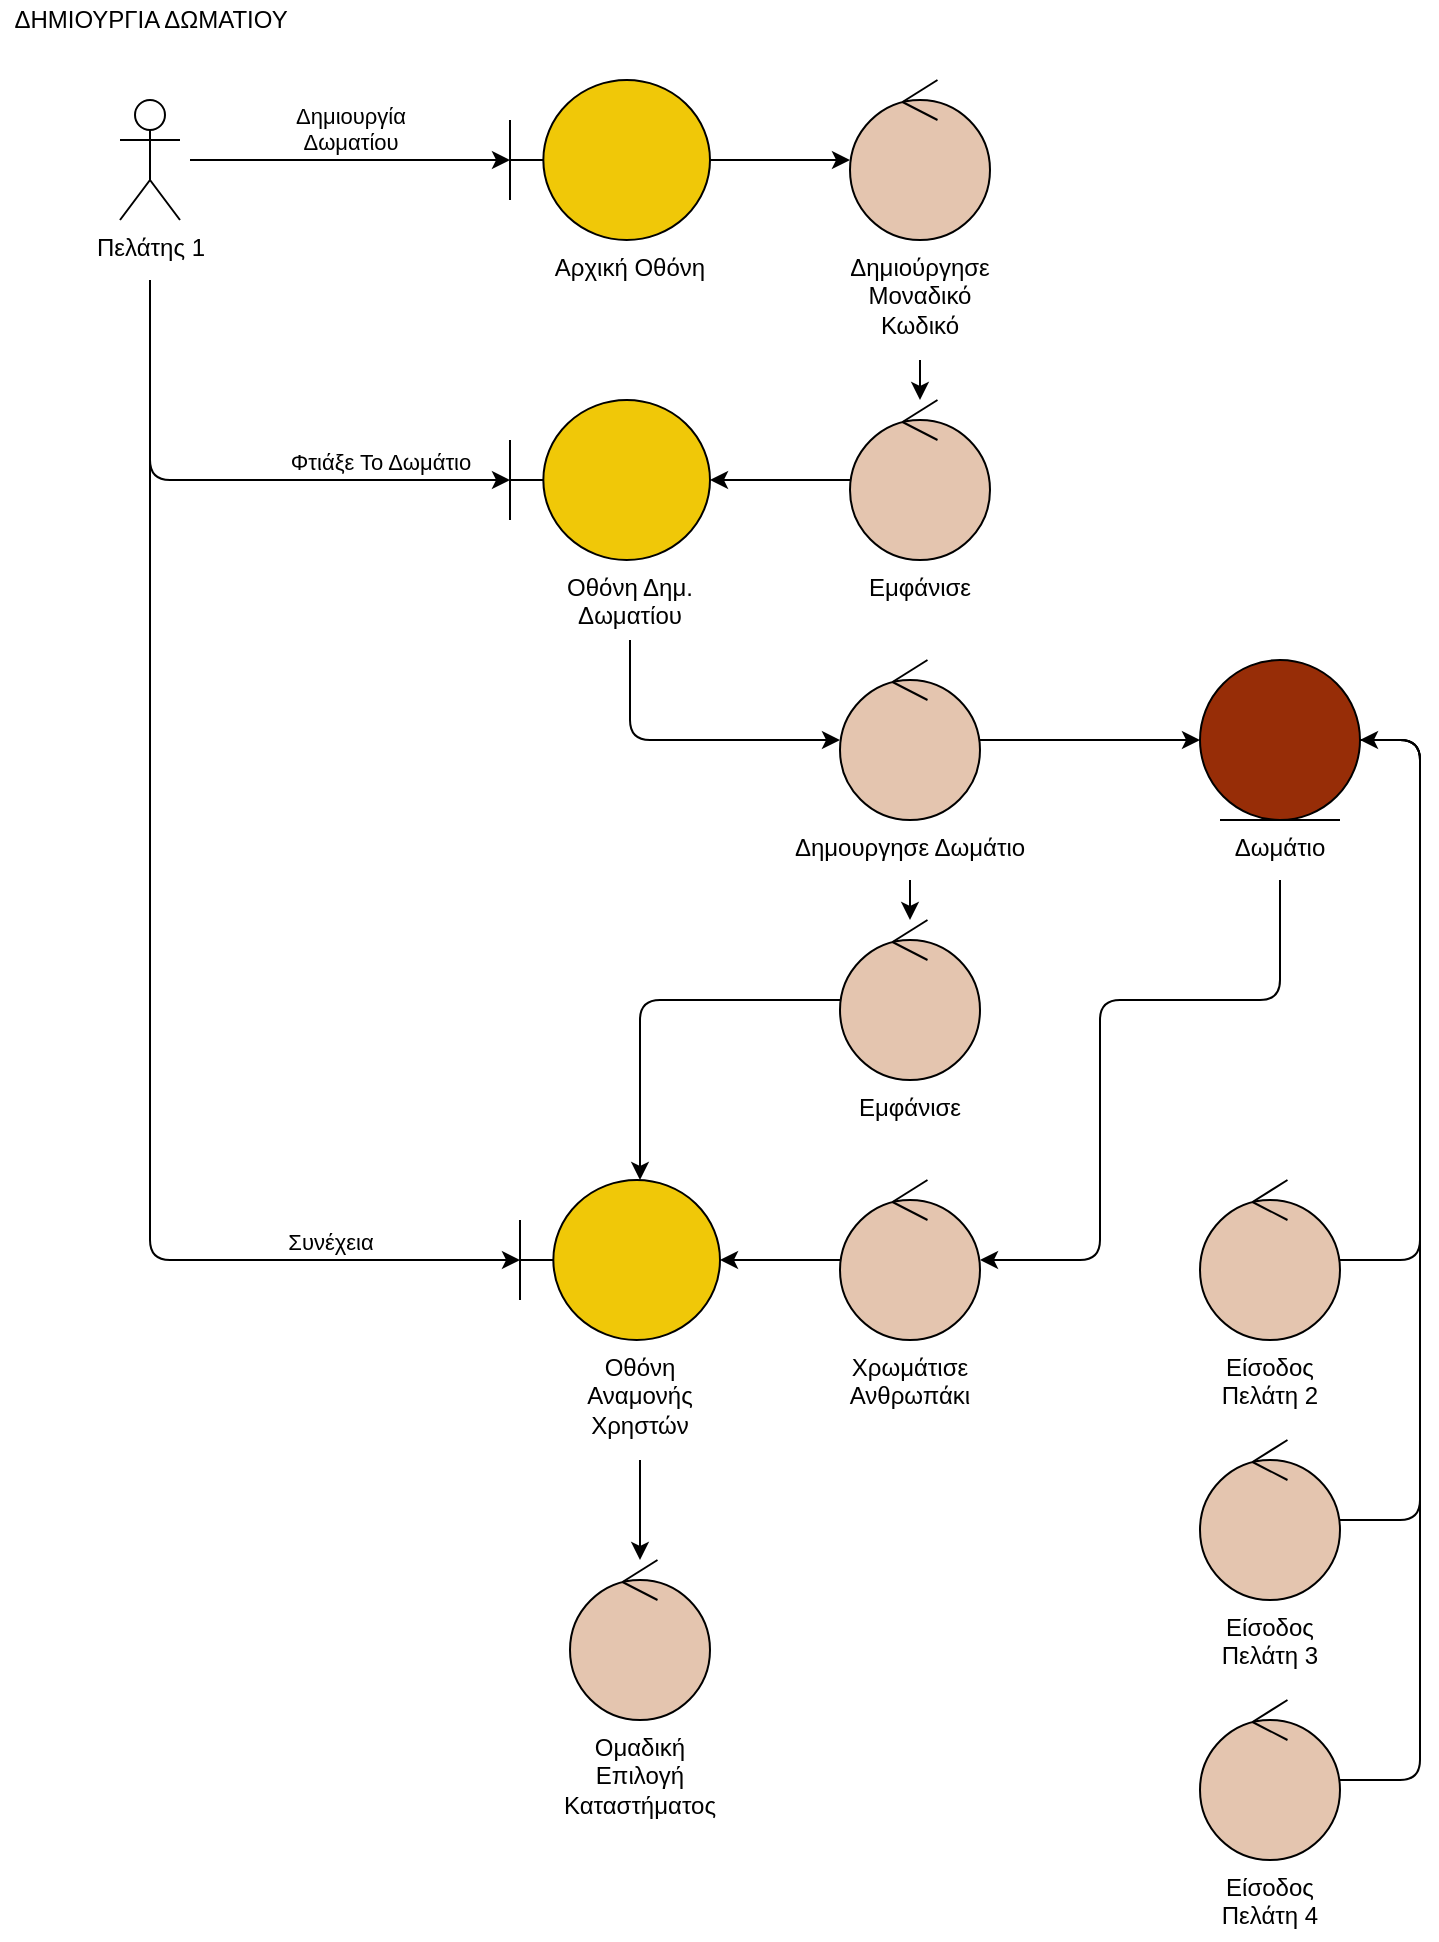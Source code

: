 <mxfile version="18.0.4"><diagram id="_NEF_zK0TXl3RWh3A6Ux" name="Page-1"><mxGraphModel dx="1240" dy="569" grid="1" gridSize="10" guides="1" tooltips="1" connect="1" arrows="1" fold="1" page="1" pageScale="1" pageWidth="850" pageHeight="1100" math="0" shadow="0"><root><mxCell id="0"/><mxCell id="1" parent="0"/><mxCell id="nQqOByOvdxTd11euckzm-132" value="ΔΗΜΙΟΥΡΓΙΑ ΔΩΜΑΤΙΟΥ" style="text;html=1;align=center;verticalAlign=middle;resizable=0;points=[];autosize=1;strokeColor=none;fillColor=none;" vertex="1" parent="1"><mxGeometry x="250" y="120" width="150" height="20" as="geometry"/></mxCell><mxCell id="nQqOByOvdxTd11euckzm-133" style="edgeStyle=orthogonalEdgeStyle;rounded=0;orthogonalLoop=1;jettySize=auto;html=1;" edge="1" parent="1" source="nQqOByOvdxTd11euckzm-134" target="nQqOByOvdxTd11euckzm-137"><mxGeometry relative="1" as="geometry"/></mxCell><mxCell id="nQqOByOvdxTd11euckzm-134" value="" style="shape=umlBoundary;whiteSpace=wrap;html=1;fillColor=#F0C808;" vertex="1" parent="1"><mxGeometry x="505" y="160" width="100" height="80" as="geometry"/></mxCell><mxCell id="nQqOByOvdxTd11euckzm-135" value="Πελάτης 1" style="shape=umlActor;verticalLabelPosition=bottom;verticalAlign=top;html=1;" vertex="1" parent="1"><mxGeometry x="310" y="170" width="30" height="60" as="geometry"/></mxCell><mxCell id="nQqOByOvdxTd11euckzm-136" value="Δημιουργία&lt;br&gt;Δωματίου" style="html=1;verticalAlign=bottom;endArrow=classic;rounded=1;labelBackgroundColor=none;endFill=1;" edge="1" parent="1" target="nQqOByOvdxTd11euckzm-134"><mxGeometry width="80" relative="1" as="geometry"><mxPoint x="345" y="200" as="sourcePoint"/><mxPoint x="425" y="199.5" as="targetPoint"/></mxGeometry></mxCell><mxCell id="nQqOByOvdxTd11euckzm-137" value="" style="ellipse;shape=umlControl;whiteSpace=wrap;html=1;fillColor=#E4C5AF;" vertex="1" parent="1"><mxGeometry x="675" y="160" width="70" height="80" as="geometry"/></mxCell><mxCell id="nQqOByOvdxTd11euckzm-138" style="edgeStyle=orthogonalEdgeStyle;rounded=0;orthogonalLoop=1;jettySize=auto;html=1;" edge="1" parent="1" source="nQqOByOvdxTd11euckzm-139" target="nQqOByOvdxTd11euckzm-141"><mxGeometry relative="1" as="geometry"/></mxCell><mxCell id="nQqOByOvdxTd11euckzm-139" value="" style="ellipse;shape=umlControl;whiteSpace=wrap;html=1;fillColor=#E4C5AF;" vertex="1" parent="1"><mxGeometry x="675" y="320" width="70" height="80" as="geometry"/></mxCell><mxCell id="nQqOByOvdxTd11euckzm-140" style="edgeStyle=orthogonalEdgeStyle;rounded=1;orthogonalLoop=1;jettySize=auto;html=1;exitX=0.5;exitY=1;exitDx=0;exitDy=0;" edge="1" parent="1" source="nQqOByOvdxTd11euckzm-161" target="nQqOByOvdxTd11euckzm-144"><mxGeometry relative="1" as="geometry"><mxPoint x="560" y="550" as="targetPoint"/><Array as="points"><mxPoint x="565" y="490"/></Array><mxPoint x="565" y="460" as="sourcePoint"/></mxGeometry></mxCell><mxCell id="nQqOByOvdxTd11euckzm-141" value="" style="shape=umlBoundary;whiteSpace=wrap;html=1;fillColor=#F0C808;" vertex="1" parent="1"><mxGeometry x="505" y="320" width="100" height="80" as="geometry"/></mxCell><mxCell id="nQqOByOvdxTd11euckzm-142" value="Φτιάξε Το Δωμάτιο" style="html=1;verticalAlign=bottom;endArrow=classic;rounded=1;labelBackgroundColor=none;endFill=1;" edge="1" parent="1"><mxGeometry x="0.407" width="80" relative="1" as="geometry"><mxPoint x="325" y="320" as="sourcePoint"/><mxPoint x="505" y="360" as="targetPoint"/><Array as="points"><mxPoint x="325" y="360"/></Array><mxPoint as="offset"/></mxGeometry></mxCell><mxCell id="nQqOByOvdxTd11euckzm-143" style="edgeStyle=orthogonalEdgeStyle;rounded=0;orthogonalLoop=1;jettySize=auto;html=1;endArrow=classic;endFill=1;" edge="1" parent="1" source="nQqOByOvdxTd11euckzm-144" target="nQqOByOvdxTd11euckzm-174"><mxGeometry relative="1" as="geometry"/></mxCell><mxCell id="nQqOByOvdxTd11euckzm-144" value="" style="ellipse;shape=umlControl;whiteSpace=wrap;html=1;fillColor=#E4C5AF;" vertex="1" parent="1"><mxGeometry x="670" y="450" width="70" height="80" as="geometry"/></mxCell><mxCell id="nQqOByOvdxTd11euckzm-145" value="" style="shape=umlBoundary;whiteSpace=wrap;html=1;fillColor=#F0C808;" vertex="1" parent="1"><mxGeometry x="510" y="710.0" width="100" height="80" as="geometry"/></mxCell><mxCell id="nQqOByOvdxTd11euckzm-146" style="edgeStyle=orthogonalEdgeStyle;rounded=1;orthogonalLoop=1;jettySize=auto;html=1;" edge="1" parent="1" source="nQqOByOvdxTd11euckzm-147" target="nQqOByOvdxTd11euckzm-145"><mxGeometry relative="1" as="geometry"><mxPoint x="590" y="630" as="targetPoint"/><Array as="points"><mxPoint x="570" y="620"/></Array></mxGeometry></mxCell><mxCell id="nQqOByOvdxTd11euckzm-147" value="" style="ellipse;shape=umlControl;whiteSpace=wrap;html=1;fillColor=#E4C5AF;" vertex="1" parent="1"><mxGeometry x="670" y="580" width="70" height="80" as="geometry"/></mxCell><mxCell id="nQqOByOvdxTd11euckzm-148" style="edgeStyle=orthogonalEdgeStyle;rounded=1;orthogonalLoop=1;jettySize=auto;html=1;entryX=0.5;entryY=1;entryDx=0;entryDy=0;" edge="1" parent="1" source="nQqOByOvdxTd11euckzm-149" target="nQqOByOvdxTd11euckzm-174"><mxGeometry relative="1" as="geometry"><mxPoint x="745" y="750.0" as="targetPoint"/><Array as="points"><mxPoint x="960" y="750"/><mxPoint x="960" y="490"/><mxPoint x="890" y="490"/></Array></mxGeometry></mxCell><mxCell id="nQqOByOvdxTd11euckzm-149" value="" style="ellipse;shape=umlControl;whiteSpace=wrap;html=1;fillColor=#E4C5AF;" vertex="1" parent="1"><mxGeometry x="850" y="710.0" width="70" height="80" as="geometry"/></mxCell><mxCell id="nQqOByOvdxTd11euckzm-150" style="edgeStyle=orthogonalEdgeStyle;rounded=1;orthogonalLoop=1;jettySize=auto;html=1;" edge="1" parent="1" source="nQqOByOvdxTd11euckzm-151" target="nQqOByOvdxTd11euckzm-174"><mxGeometry relative="1" as="geometry"><mxPoint x="745" y="750.0" as="targetPoint"/><Array as="points"><mxPoint x="960" y="880"/><mxPoint x="960" y="490"/></Array></mxGeometry></mxCell><mxCell id="nQqOByOvdxTd11euckzm-151" value="" style="ellipse;shape=umlControl;whiteSpace=wrap;html=1;fillColor=#E4C5AF;" vertex="1" parent="1"><mxGeometry x="850" y="840.0" width="70" height="80" as="geometry"/></mxCell><mxCell id="nQqOByOvdxTd11euckzm-152" style="edgeStyle=orthogonalEdgeStyle;rounded=1;orthogonalLoop=1;jettySize=auto;html=1;entryX=0.5;entryY=1;entryDx=0;entryDy=0;" edge="1" parent="1" source="nQqOByOvdxTd11euckzm-153" target="nQqOByOvdxTd11euckzm-174"><mxGeometry relative="1" as="geometry"><mxPoint x="745" y="750.0" as="targetPoint"/><Array as="points"><mxPoint x="960" y="1010"/><mxPoint x="960" y="490"/><mxPoint x="890" y="490"/></Array></mxGeometry></mxCell><mxCell id="nQqOByOvdxTd11euckzm-153" value="" style="ellipse;shape=umlControl;whiteSpace=wrap;html=1;fillColor=#E4C5AF;" vertex="1" parent="1"><mxGeometry x="850" y="970.0" width="70" height="80" as="geometry"/></mxCell><mxCell id="nQqOByOvdxTd11euckzm-154" style="edgeStyle=orthogonalEdgeStyle;rounded=0;orthogonalLoop=1;jettySize=auto;html=1;" edge="1" parent="1" source="nQqOByOvdxTd11euckzm-155" target="nQqOByOvdxTd11euckzm-145"><mxGeometry relative="1" as="geometry"/></mxCell><mxCell id="nQqOByOvdxTd11euckzm-155" value="" style="ellipse;shape=umlControl;whiteSpace=wrap;html=1;fillColor=#E4C5AF;" vertex="1" parent="1"><mxGeometry x="670" y="710.0" width="70" height="80" as="geometry"/></mxCell><mxCell id="nQqOByOvdxTd11euckzm-156" value="Συνέχεια" style="html=1;verticalAlign=bottom;endArrow=classic;rounded=1;entryX=0;entryY=0.5;entryDx=0;entryDy=0;entryPerimeter=0;labelBackgroundColor=none;endFill=1;" edge="1" parent="1" target="nQqOByOvdxTd11euckzm-145"><mxGeometry x="0.719" width="80" relative="1" as="geometry"><mxPoint x="325" y="260" as="sourcePoint"/><mxPoint x="425" y="459.5" as="targetPoint"/><Array as="points"><mxPoint x="325" y="750.0"/></Array><mxPoint as="offset"/></mxGeometry></mxCell><mxCell id="nQqOByOvdxTd11euckzm-157" value="&lt;meta charset=&quot;utf-8&quot;&gt;&lt;span style=&quot;color: rgb(0, 0, 0); font-family: helvetica; font-size: 12px; font-style: normal; font-weight: 400; letter-spacing: normal; text-indent: 0px; text-transform: none; word-spacing: 0px; display: inline; float: none;&quot;&gt;Αρχική Οθόνη&lt;/span&gt;" style="text;whiteSpace=wrap;html=1;align=center;labelBackgroundColor=none;" vertex="1" parent="1"><mxGeometry x="510" y="240" width="110" height="30" as="geometry"/></mxCell><mxCell id="nQqOByOvdxTd11euckzm-158" style="edgeStyle=orthogonalEdgeStyle;rounded=1;orthogonalLoop=1;jettySize=auto;html=1;" edge="1" parent="1" source="nQqOByOvdxTd11euckzm-159" target="nQqOByOvdxTd11euckzm-139"><mxGeometry relative="1" as="geometry"/></mxCell><mxCell id="nQqOByOvdxTd11euckzm-159" value="&lt;meta charset=&quot;utf-8&quot;&gt;&lt;span style=&quot;color: rgb(0, 0, 0); font-family: helvetica; font-size: 12px; font-style: normal; font-weight: 400; letter-spacing: normal; text-indent: 0px; text-transform: none; word-spacing: 0px; display: inline; float: none;&quot;&gt;Δημιούργησε&lt;/span&gt;&lt;br style=&quot;color: rgb(0, 0, 0); font-family: helvetica; font-size: 12px; font-style: normal; font-weight: 400; letter-spacing: normal; text-indent: 0px; text-transform: none; word-spacing: 0px;&quot;&gt;&lt;span style=&quot;color: rgb(0, 0, 0); font-family: helvetica; font-size: 12px; font-style: normal; font-weight: 400; letter-spacing: normal; text-indent: 0px; text-transform: none; word-spacing: 0px; display: inline; float: none;&quot;&gt;Μοναδικό&lt;/span&gt;&lt;br style=&quot;color: rgb(0, 0, 0); font-family: helvetica; font-size: 12px; font-style: normal; font-weight: 400; letter-spacing: normal; text-indent: 0px; text-transform: none; word-spacing: 0px;&quot;&gt;&lt;span style=&quot;color: rgb(0, 0, 0); font-family: helvetica; font-size: 12px; font-style: normal; font-weight: 400; letter-spacing: normal; text-indent: 0px; text-transform: none; word-spacing: 0px; display: inline; float: none;&quot;&gt;Κωδικό&lt;/span&gt;" style="text;whiteSpace=wrap;html=1;align=center;labelBackgroundColor=none;" vertex="1" parent="1"><mxGeometry x="660" y="240" width="100" height="60" as="geometry"/></mxCell><mxCell id="nQqOByOvdxTd11euckzm-160" value="&lt;meta charset=&quot;utf-8&quot;&gt;&lt;span style=&quot;color: rgb(0, 0, 0); font-family: helvetica; font-size: 12px; font-style: normal; font-weight: 400; letter-spacing: normal; text-indent: 0px; text-transform: none; word-spacing: 0px; display: inline; float: none;&quot;&gt;Εμφάνισε&lt;/span&gt;" style="text;whiteSpace=wrap;html=1;align=center;labelBackgroundColor=none;" vertex="1" parent="1"><mxGeometry x="670" y="400" width="80" height="30" as="geometry"/></mxCell><mxCell id="nQqOByOvdxTd11euckzm-161" value="&lt;meta charset=&quot;utf-8&quot;&gt;&lt;span style=&quot;color: rgb(0, 0, 0); font-family: helvetica; font-size: 12px; font-style: normal; font-weight: 400; letter-spacing: normal; text-indent: 0px; text-transform: none; word-spacing: 0px; display: inline; float: none;&quot;&gt;Οθόνη Δημ.&lt;/span&gt;&lt;br style=&quot;color: rgb(0, 0, 0); font-family: helvetica; font-size: 12px; font-style: normal; font-weight: 400; letter-spacing: normal; text-indent: 0px; text-transform: none; word-spacing: 0px;&quot;&gt;&lt;span style=&quot;color: rgb(0, 0, 0); font-family: helvetica; font-size: 12px; font-style: normal; font-weight: 400; letter-spacing: normal; text-indent: 0px; text-transform: none; word-spacing: 0px; display: inline; float: none;&quot;&gt;Δωματίου&lt;/span&gt;" style="text;whiteSpace=wrap;html=1;align=center;labelBackgroundColor=none;" vertex="1" parent="1"><mxGeometry x="520" y="400" width="90" height="40" as="geometry"/></mxCell><mxCell id="nQqOByOvdxTd11euckzm-162" style="edgeStyle=orthogonalEdgeStyle;rounded=1;orthogonalLoop=1;jettySize=auto;html=1;" edge="1" parent="1" source="nQqOByOvdxTd11euckzm-163" target="nQqOByOvdxTd11euckzm-147"><mxGeometry relative="1" as="geometry"/></mxCell><mxCell id="nQqOByOvdxTd11euckzm-163" value="&lt;meta charset=&quot;utf-8&quot;&gt;&lt;span style=&quot;color: rgb(0, 0, 0); font-family: helvetica; font-size: 12px; font-style: normal; font-weight: 400; letter-spacing: normal; text-indent: 0px; text-transform: none; word-spacing: 0px; display: inline; float: none;&quot;&gt;Δημουργησε Δωμάτιο&lt;/span&gt;" style="text;whiteSpace=wrap;html=1;align=center;labelBackgroundColor=none;" vertex="1" parent="1"><mxGeometry x="630" y="530" width="150" height="30" as="geometry"/></mxCell><mxCell id="nQqOByOvdxTd11euckzm-164" value="&lt;meta charset=&quot;utf-8&quot;&gt;&lt;span style=&quot;color: rgb(0, 0, 0); font-family: helvetica; font-size: 12px; font-style: normal; font-weight: 400; letter-spacing: normal; text-indent: 0px; text-transform: none; word-spacing: 0px; display: inline; float: none;&quot;&gt;Εμφάνισε&lt;/span&gt;" style="text;whiteSpace=wrap;html=1;align=center;labelBackgroundColor=none;" vertex="1" parent="1"><mxGeometry x="665" y="660" width="80" height="30" as="geometry"/></mxCell><mxCell id="nQqOByOvdxTd11euckzm-165" value="&lt;meta charset=&quot;utf-8&quot;&gt;&lt;span style=&quot;color: rgb(0, 0, 0); font-family: helvetica; font-size: 12px; font-style: normal; font-weight: 400; letter-spacing: normal; text-indent: 0px; text-transform: none; word-spacing: 0px; display: inline; float: none;&quot;&gt;Οθόνη&lt;/span&gt;&lt;br style=&quot;color: rgb(0, 0, 0); font-family: helvetica; font-size: 12px; font-style: normal; font-weight: 400; letter-spacing: normal; text-indent: 0px; text-transform: none; word-spacing: 0px;&quot;&gt;&lt;span style=&quot;color: rgb(0, 0, 0); font-family: helvetica; font-size: 12px; font-style: normal; font-weight: 400; letter-spacing: normal; text-indent: 0px; text-transform: none; word-spacing: 0px; display: inline; float: none;&quot;&gt;Αναμονής&lt;/span&gt;&lt;br style=&quot;color: rgb(0, 0, 0); font-family: helvetica; font-size: 12px; font-style: normal; font-weight: 400; letter-spacing: normal; text-indent: 0px; text-transform: none; word-spacing: 0px;&quot;&gt;&lt;span style=&quot;color: rgb(0, 0, 0); font-family: helvetica; font-size: 12px; font-style: normal; font-weight: 400; letter-spacing: normal; text-indent: 0px; text-transform: none; word-spacing: 0px; display: inline; float: none;&quot;&gt;Χρηστών&lt;/span&gt;" style="text;whiteSpace=wrap;html=1;align=center;labelBackgroundColor=none;" vertex="1" parent="1"><mxGeometry x="530" y="790.0" width="80" height="60" as="geometry"/></mxCell><mxCell id="nQqOByOvdxTd11euckzm-166" value="&lt;meta charset=&quot;utf-8&quot;&gt;&lt;span style=&quot;color: rgb(0, 0, 0); font-family: helvetica; font-size: 12px; font-style: normal; font-weight: 400; letter-spacing: normal; text-indent: 0px; text-transform: none; word-spacing: 0px; display: inline; float: none;&quot;&gt;Χρωμάτισε&lt;/span&gt;&lt;br style=&quot;color: rgb(0, 0, 0); font-family: helvetica; font-size: 12px; font-style: normal; font-weight: 400; letter-spacing: normal; text-indent: 0px; text-transform: none; word-spacing: 0px;&quot;&gt;&lt;span style=&quot;color: rgb(0, 0, 0); font-family: helvetica; font-size: 12px; font-style: normal; font-weight: 400; letter-spacing: normal; text-indent: 0px; text-transform: none; word-spacing: 0px; display: inline; float: none;&quot;&gt;Ανθρωπάκι&lt;/span&gt;" style="text;whiteSpace=wrap;html=1;align=center;labelBackgroundColor=none;" vertex="1" parent="1"><mxGeometry x="660" y="790.0" width="90" height="40" as="geometry"/></mxCell><mxCell id="nQqOByOvdxTd11euckzm-167" value="&lt;span style=&quot;color: rgb(0 , 0 , 0) ; font-family: &amp;#34;helvetica&amp;#34; ; font-size: 12px ; font-style: normal ; font-weight: 400 ; letter-spacing: normal ; text-indent: 0px ; text-transform: none ; word-spacing: 0px ; display: inline ; float: none&quot;&gt;Είσοδος&lt;/span&gt;&lt;br style=&quot;color: rgb(0 , 0 , 0) ; font-family: &amp;#34;helvetica&amp;#34; ; font-size: 12px ; font-style: normal ; font-weight: 400 ; letter-spacing: normal ; text-indent: 0px ; text-transform: none ; word-spacing: 0px&quot;&gt;&lt;span style=&quot;color: rgb(0 , 0 , 0) ; font-family: &amp;#34;helvetica&amp;#34; ; font-size: 12px ; font-style: normal ; font-weight: 400 ; letter-spacing: normal ; text-indent: 0px ; text-transform: none ; word-spacing: 0px ; display: inline ; float: none&quot;&gt;Πελάτη 2&lt;/span&gt;" style="text;whiteSpace=wrap;html=1;align=center;labelBackgroundColor=none;" vertex="1" parent="1"><mxGeometry x="845" y="790.0" width="80" height="40" as="geometry"/></mxCell><mxCell id="nQqOByOvdxTd11euckzm-168" value="&lt;span style=&quot;color: rgb(0 , 0 , 0) ; font-family: &amp;#34;helvetica&amp;#34; ; font-size: 12px ; font-style: normal ; font-weight: 400 ; letter-spacing: normal ; text-indent: 0px ; text-transform: none ; word-spacing: 0px ; display: inline ; float: none&quot;&gt;Είσοδος&lt;/span&gt;&lt;br style=&quot;color: rgb(0 , 0 , 0) ; font-family: &amp;#34;helvetica&amp;#34; ; font-size: 12px ; font-style: normal ; font-weight: 400 ; letter-spacing: normal ; text-indent: 0px ; text-transform: none ; word-spacing: 0px&quot;&gt;&lt;span style=&quot;color: rgb(0 , 0 , 0) ; font-family: &amp;#34;helvetica&amp;#34; ; font-size: 12px ; font-style: normal ; font-weight: 400 ; letter-spacing: normal ; text-indent: 0px ; text-transform: none ; word-spacing: 0px ; display: inline ; float: none&quot;&gt;Πελάτη 3&lt;/span&gt;" style="text;whiteSpace=wrap;html=1;align=center;labelBackgroundColor=none;" vertex="1" parent="1"><mxGeometry x="845" y="920.0" width="80" height="40" as="geometry"/></mxCell><mxCell id="nQqOByOvdxTd11euckzm-169" value="&lt;span style=&quot;color: rgb(0 , 0 , 0) ; font-family: &amp;#34;helvetica&amp;#34; ; font-size: 12px ; font-style: normal ; font-weight: 400 ; letter-spacing: normal ; text-indent: 0px ; text-transform: none ; word-spacing: 0px ; display: inline ; float: none&quot;&gt;Είσοδος&lt;/span&gt;&lt;br style=&quot;color: rgb(0 , 0 , 0) ; font-family: &amp;#34;helvetica&amp;#34; ; font-size: 12px ; font-style: normal ; font-weight: 400 ; letter-spacing: normal ; text-indent: 0px ; text-transform: none ; word-spacing: 0px&quot;&gt;&lt;span style=&quot;color: rgb(0 , 0 , 0) ; font-family: &amp;#34;helvetica&amp;#34; ; font-size: 12px ; font-style: normal ; font-weight: 400 ; letter-spacing: normal ; text-indent: 0px ; text-transform: none ; word-spacing: 0px ; display: inline ; float: none&quot;&gt;Πελάτη 4&lt;br&gt;&lt;/span&gt;" style="text;whiteSpace=wrap;html=1;align=center;labelBackgroundColor=none;" vertex="1" parent="1"><mxGeometry x="845" y="1050.0" width="80" height="40" as="geometry"/></mxCell><mxCell id="nQqOByOvdxTd11euckzm-170" style="edgeStyle=orthogonalEdgeStyle;rounded=1;orthogonalLoop=1;jettySize=auto;html=1;" edge="1" parent="1" source="nQqOByOvdxTd11euckzm-165" target="nQqOByOvdxTd11euckzm-171"><mxGeometry relative="1" as="geometry"><mxPoint x="650" y="1000.0" as="targetPoint"/><Array as="points"><mxPoint x="570" y="830.0"/><mxPoint x="570" y="830.0"/></Array><mxPoint x="650" y="850.0" as="sourcePoint"/></mxGeometry></mxCell><mxCell id="nQqOByOvdxTd11euckzm-171" value="" style="ellipse;shape=umlControl;whiteSpace=wrap;html=1;fillColor=#E4C5AF;" vertex="1" parent="1"><mxGeometry x="535" y="900.0" width="70" height="80" as="geometry"/></mxCell><mxCell id="nQqOByOvdxTd11euckzm-172" value="&lt;font color=&quot;#000000&quot; face=&quot;helvetica&quot;&gt;Ομαδική&lt;br&gt;Επιλογή&lt;br&gt;Καταστήματος&lt;br&gt;&lt;/font&gt;" style="text;whiteSpace=wrap;html=1;align=center;labelBackgroundColor=none;" vertex="1" parent="1"><mxGeometry x="530" y="980.0" width="80" height="60" as="geometry"/></mxCell><mxCell id="nQqOByOvdxTd11euckzm-174" value="" style="ellipse;shape=umlEntity;whiteSpace=wrap;html=1;hachureGap=4;fillColor=#972D07;" vertex="1" parent="1"><mxGeometry x="850" y="450" width="80" height="80" as="geometry"/></mxCell><mxCell id="nQqOByOvdxTd11euckzm-176" style="edgeStyle=orthogonalEdgeStyle;rounded=1;orthogonalLoop=1;jettySize=auto;html=1;endArrow=classic;endFill=1;" edge="1" parent="1" source="nQqOByOvdxTd11euckzm-175" target="nQqOByOvdxTd11euckzm-155"><mxGeometry relative="1" as="geometry"><Array as="points"><mxPoint x="890" y="620"/><mxPoint x="800" y="620"/><mxPoint x="800" y="750"/></Array></mxGeometry></mxCell><mxCell id="nQqOByOvdxTd11euckzm-175" value="&lt;span style=&quot;color: rgb(0, 0, 0); font-family: helvetica; font-size: 12px; font-style: normal; font-weight: 400; letter-spacing: normal; text-indent: 0px; text-transform: none; word-spacing: 0px; display: inline; float: none;&quot;&gt;Δωμάτιο&lt;/span&gt;" style="text;whiteSpace=wrap;html=1;align=center;labelBackgroundColor=none;" vertex="1" parent="1"><mxGeometry x="815" y="530" width="150" height="30" as="geometry"/></mxCell></root></mxGraphModel></diagram></mxfile>
